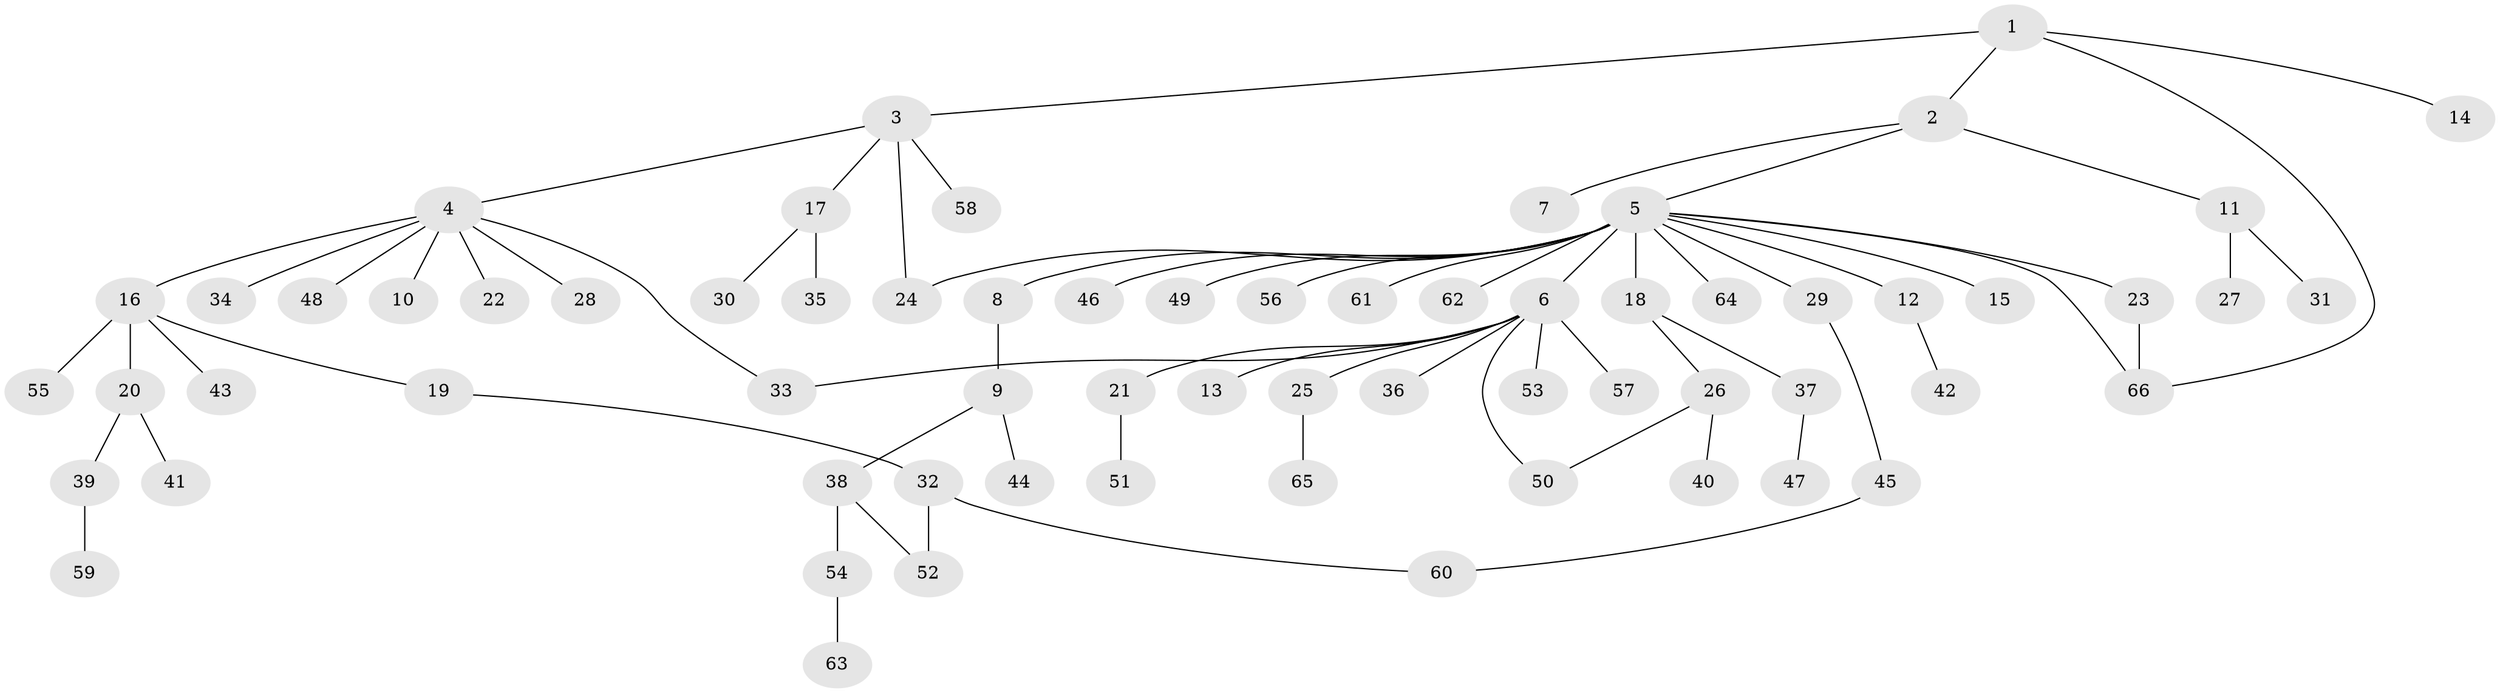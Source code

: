 // Generated by graph-tools (version 1.1) at 2025/01/03/09/25 03:01:48]
// undirected, 66 vertices, 72 edges
graph export_dot {
graph [start="1"]
  node [color=gray90,style=filled];
  1;
  2;
  3;
  4;
  5;
  6;
  7;
  8;
  9;
  10;
  11;
  12;
  13;
  14;
  15;
  16;
  17;
  18;
  19;
  20;
  21;
  22;
  23;
  24;
  25;
  26;
  27;
  28;
  29;
  30;
  31;
  32;
  33;
  34;
  35;
  36;
  37;
  38;
  39;
  40;
  41;
  42;
  43;
  44;
  45;
  46;
  47;
  48;
  49;
  50;
  51;
  52;
  53;
  54;
  55;
  56;
  57;
  58;
  59;
  60;
  61;
  62;
  63;
  64;
  65;
  66;
  1 -- 2;
  1 -- 3;
  1 -- 14;
  1 -- 66;
  2 -- 5;
  2 -- 7;
  2 -- 11;
  3 -- 4;
  3 -- 17;
  3 -- 24;
  3 -- 58;
  4 -- 10;
  4 -- 16;
  4 -- 22;
  4 -- 28;
  4 -- 33;
  4 -- 34;
  4 -- 48;
  5 -- 6;
  5 -- 8;
  5 -- 12;
  5 -- 15;
  5 -- 18;
  5 -- 23;
  5 -- 24;
  5 -- 29;
  5 -- 46;
  5 -- 49;
  5 -- 56;
  5 -- 61;
  5 -- 62;
  5 -- 64;
  5 -- 66;
  6 -- 13;
  6 -- 21;
  6 -- 25;
  6 -- 33;
  6 -- 36;
  6 -- 50;
  6 -- 53;
  6 -- 57;
  8 -- 9;
  9 -- 38;
  9 -- 44;
  11 -- 27;
  11 -- 31;
  12 -- 42;
  16 -- 19;
  16 -- 20;
  16 -- 43;
  16 -- 55;
  17 -- 30;
  17 -- 35;
  18 -- 26;
  18 -- 37;
  19 -- 32;
  20 -- 39;
  20 -- 41;
  21 -- 51;
  23 -- 66;
  25 -- 65;
  26 -- 40;
  26 -- 50;
  29 -- 45;
  32 -- 52;
  32 -- 60;
  37 -- 47;
  38 -- 52;
  38 -- 54;
  39 -- 59;
  45 -- 60;
  54 -- 63;
}

